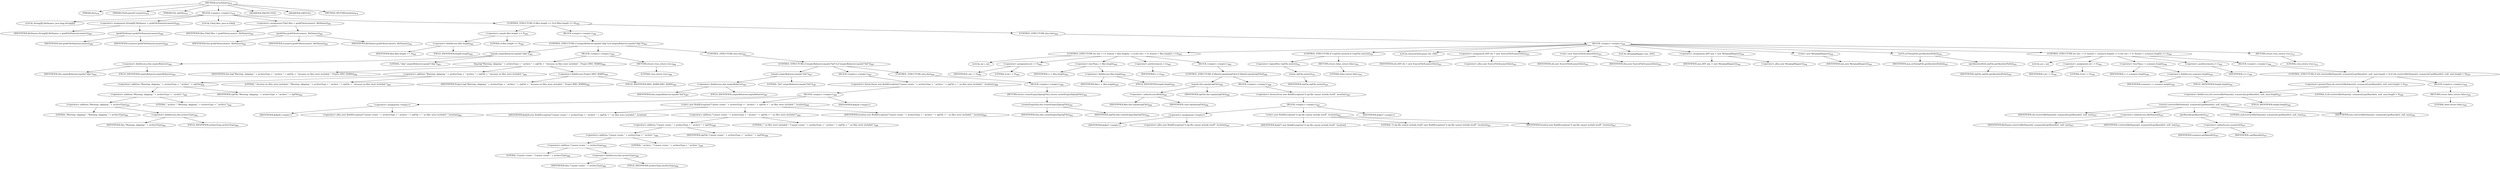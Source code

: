 digraph "isUpToDate" {  
"1110" [label = <(METHOD,isUpToDate)<SUB>478</SUB>> ]
"56" [label = <(PARAM,this)<SUB>478</SUB>> ]
"1111" [label = <(PARAM,FileScanner[] scanners)<SUB>478</SUB>> ]
"1112" [label = <(PARAM,File zipFile)<SUB>478</SUB>> ]
"1113" [label = <(BLOCK,&lt;empty&gt;,&lt;empty&gt;)<SUB>479</SUB>> ]
"1114" [label = <(LOCAL,String[][] fileNames: java.lang.String[][])> ]
"1115" [label = <(&lt;operator&gt;.assignment,String[][] fileNames = grabFileNames(scanners))<SUB>480</SUB>> ]
"1116" [label = <(IDENTIFIER,fileNames,String[][] fileNames = grabFileNames(scanners))<SUB>480</SUB>> ]
"1117" [label = <(grabFileNames,grabFileNames(scanners))<SUB>480</SUB>> ]
"55" [label = <(IDENTIFIER,this,grabFileNames(scanners))<SUB>480</SUB>> ]
"1118" [label = <(IDENTIFIER,scanners,grabFileNames(scanners))<SUB>480</SUB>> ]
"1119" [label = <(LOCAL,File[] files: java.io.File[])> ]
"1120" [label = <(&lt;operator&gt;.assignment,File[] files = grabFiles(scanners, fileNames))<SUB>481</SUB>> ]
"1121" [label = <(IDENTIFIER,files,File[] files = grabFiles(scanners, fileNames))<SUB>481</SUB>> ]
"1122" [label = <(grabFiles,grabFiles(scanners, fileNames))<SUB>481</SUB>> ]
"57" [label = <(IDENTIFIER,this,grabFiles(scanners, fileNames))<SUB>481</SUB>> ]
"1123" [label = <(IDENTIFIER,scanners,grabFiles(scanners, fileNames))<SUB>481</SUB>> ]
"1124" [label = <(IDENTIFIER,fileNames,grabFiles(scanners, fileNames))<SUB>481</SUB>> ]
"1125" [label = <(CONTROL_STRUCTURE,if (files.length == 0),if (files.length == 0))<SUB>482</SUB>> ]
"1126" [label = <(&lt;operator&gt;.equals,files.length == 0)<SUB>482</SUB>> ]
"1127" [label = <(&lt;operator&gt;.fieldAccess,files.length)<SUB>482</SUB>> ]
"1128" [label = <(IDENTIFIER,files,files.length == 0)<SUB>482</SUB>> ]
"1129" [label = <(FIELD_IDENTIFIER,length,length)<SUB>482</SUB>> ]
"1130" [label = <(LITERAL,0,files.length == 0)<SUB>482</SUB>> ]
"1131" [label = <(BLOCK,&lt;empty&gt;,&lt;empty&gt;)<SUB>482</SUB>> ]
"1132" [label = <(CONTROL_STRUCTURE,if (emptyBehavior.equals(&quot;skip&quot;)),if (emptyBehavior.equals(&quot;skip&quot;)))<SUB>483</SUB>> ]
"1133" [label = <(equals,emptyBehavior.equals(&quot;skip&quot;))<SUB>483</SUB>> ]
"1134" [label = <(&lt;operator&gt;.fieldAccess,this.emptyBehavior)<SUB>483</SUB>> ]
"1135" [label = <(IDENTIFIER,this,emptyBehavior.equals(&quot;skip&quot;))<SUB>483</SUB>> ]
"1136" [label = <(FIELD_IDENTIFIER,emptyBehavior,emptyBehavior)<SUB>483</SUB>> ]
"1137" [label = <(LITERAL,&quot;skip&quot;,emptyBehavior.equals(&quot;skip&quot;))<SUB>483</SUB>> ]
"1138" [label = <(BLOCK,&lt;empty&gt;,&lt;empty&gt;)<SUB>483</SUB>> ]
"1139" [label = <(log,log(&quot;Warning: skipping &quot; + archiveType + &quot; archive &quot; + zipFile + &quot; because no files were included.&quot;, Project.MSG_WARN))<SUB>484</SUB>> ]
"58" [label = <(IDENTIFIER,this,log(&quot;Warning: skipping &quot; + archiveType + &quot; archive &quot; + zipFile + &quot; because no files were included.&quot;, Project.MSG_WARN))<SUB>484</SUB>> ]
"1140" [label = <(&lt;operator&gt;.addition,&quot;Warning: skipping &quot; + archiveType + &quot; archive &quot; + zipFile + &quot; because no files were included.&quot;)<SUB>484</SUB>> ]
"1141" [label = <(&lt;operator&gt;.addition,&quot;Warning: skipping &quot; + archiveType + &quot; archive &quot; + zipFile)<SUB>484</SUB>> ]
"1142" [label = <(&lt;operator&gt;.addition,&quot;Warning: skipping &quot; + archiveType + &quot; archive &quot;)<SUB>484</SUB>> ]
"1143" [label = <(&lt;operator&gt;.addition,&quot;Warning: skipping &quot; + archiveType)<SUB>484</SUB>> ]
"1144" [label = <(LITERAL,&quot;Warning: skipping &quot;,&quot;Warning: skipping &quot; + archiveType)<SUB>484</SUB>> ]
"1145" [label = <(&lt;operator&gt;.fieldAccess,this.archiveType)<SUB>484</SUB>> ]
"1146" [label = <(IDENTIFIER,this,&quot;Warning: skipping &quot; + archiveType)<SUB>484</SUB>> ]
"1147" [label = <(FIELD_IDENTIFIER,archiveType,archiveType)<SUB>484</SUB>> ]
"1148" [label = <(LITERAL,&quot; archive &quot;,&quot;Warning: skipping &quot; + archiveType + &quot; archive &quot;)<SUB>484</SUB>> ]
"1149" [label = <(IDENTIFIER,zipFile,&quot;Warning: skipping &quot; + archiveType + &quot; archive &quot; + zipFile)<SUB>484</SUB>> ]
"1150" [label = <(LITERAL,&quot; because no files were included.&quot;,&quot;Warning: skipping &quot; + archiveType + &quot; archive &quot; + zipFile + &quot; because no files were included.&quot;)<SUB>485</SUB>> ]
"1151" [label = <(&lt;operator&gt;.fieldAccess,Project.MSG_WARN)<SUB>485</SUB>> ]
"1152" [label = <(IDENTIFIER,Project,log(&quot;Warning: skipping &quot; + archiveType + &quot; archive &quot; + zipFile + &quot; because no files were included.&quot;, Project.MSG_WARN))<SUB>485</SUB>> ]
"1153" [label = <(FIELD_IDENTIFIER,MSG_WARN,MSG_WARN)<SUB>485</SUB>> ]
"1154" [label = <(RETURN,return true;,return true;)<SUB>486</SUB>> ]
"1155" [label = <(LITERAL,true,return true;)<SUB>486</SUB>> ]
"1156" [label = <(CONTROL_STRUCTURE,else,else)<SUB>487</SUB>> ]
"1157" [label = <(CONTROL_STRUCTURE,if (emptyBehavior.equals(&quot;fail&quot;)),if (emptyBehavior.equals(&quot;fail&quot;)))<SUB>487</SUB>> ]
"1158" [label = <(equals,emptyBehavior.equals(&quot;fail&quot;))<SUB>487</SUB>> ]
"1159" [label = <(&lt;operator&gt;.fieldAccess,this.emptyBehavior)<SUB>487</SUB>> ]
"1160" [label = <(IDENTIFIER,this,emptyBehavior.equals(&quot;fail&quot;))<SUB>487</SUB>> ]
"1161" [label = <(FIELD_IDENTIFIER,emptyBehavior,emptyBehavior)<SUB>487</SUB>> ]
"1162" [label = <(LITERAL,&quot;fail&quot;,emptyBehavior.equals(&quot;fail&quot;))<SUB>487</SUB>> ]
"1163" [label = <(BLOCK,&lt;empty&gt;,&lt;empty&gt;)<SUB>487</SUB>> ]
"1164" [label = <(&lt;operator&gt;.throw,throw new BuildException(&quot;Cannot create &quot; + archiveType + &quot; archive &quot; + zipFile + &quot;: no files were included.&quot;, location);)<SUB>488</SUB>> ]
"1165" [label = <(BLOCK,&lt;empty&gt;,&lt;empty&gt;)<SUB>488</SUB>> ]
"1166" [label = <(&lt;operator&gt;.assignment,&lt;empty&gt;)> ]
"1167" [label = <(IDENTIFIER,$obj26,&lt;empty&gt;)> ]
"1168" [label = <(&lt;operator&gt;.alloc,new BuildException(&quot;Cannot create &quot; + archiveType + &quot; archive &quot; + zipFile + &quot;: no files were included.&quot;, location))<SUB>488</SUB>> ]
"1169" [label = <(&lt;init&gt;,new BuildException(&quot;Cannot create &quot; + archiveType + &quot; archive &quot; + zipFile + &quot;: no files were included.&quot;, location))<SUB>488</SUB>> ]
"1170" [label = <(IDENTIFIER,$obj26,new BuildException(&quot;Cannot create &quot; + archiveType + &quot; archive &quot; + zipFile + &quot;: no files were included.&quot;, location))> ]
"1171" [label = <(&lt;operator&gt;.addition,&quot;Cannot create &quot; + archiveType + &quot; archive &quot; + zipFile + &quot;: no files were included.&quot;)<SUB>488</SUB>> ]
"1172" [label = <(&lt;operator&gt;.addition,&quot;Cannot create &quot; + archiveType + &quot; archive &quot; + zipFile)<SUB>488</SUB>> ]
"1173" [label = <(&lt;operator&gt;.addition,&quot;Cannot create &quot; + archiveType + &quot; archive &quot;)<SUB>488</SUB>> ]
"1174" [label = <(&lt;operator&gt;.addition,&quot;Cannot create &quot; + archiveType)<SUB>488</SUB>> ]
"1175" [label = <(LITERAL,&quot;Cannot create &quot;,&quot;Cannot create &quot; + archiveType)<SUB>488</SUB>> ]
"1176" [label = <(&lt;operator&gt;.fieldAccess,this.archiveType)<SUB>488</SUB>> ]
"1177" [label = <(IDENTIFIER,this,&quot;Cannot create &quot; + archiveType)<SUB>488</SUB>> ]
"1178" [label = <(FIELD_IDENTIFIER,archiveType,archiveType)<SUB>488</SUB>> ]
"1179" [label = <(LITERAL,&quot; archive &quot;,&quot;Cannot create &quot; + archiveType + &quot; archive &quot;)<SUB>488</SUB>> ]
"1180" [label = <(IDENTIFIER,zipFile,&quot;Cannot create &quot; + archiveType + &quot; archive &quot; + zipFile)<SUB>488</SUB>> ]
"1181" [label = <(LITERAL,&quot;: no files were included.&quot;,&quot;Cannot create &quot; + archiveType + &quot; archive &quot; + zipFile + &quot;: no files were included.&quot;)<SUB>489</SUB>> ]
"1182" [label = <(IDENTIFIER,location,new BuildException(&quot;Cannot create &quot; + archiveType + &quot; archive &quot; + zipFile + &quot;: no files were included.&quot;, location))<SUB>489</SUB>> ]
"1183" [label = <(IDENTIFIER,$obj26,&lt;empty&gt;)> ]
"1184" [label = <(CONTROL_STRUCTURE,else,else)<SUB>490</SUB>> ]
"1185" [label = <(BLOCK,&lt;empty&gt;,&lt;empty&gt;)<SUB>490</SUB>> ]
"1186" [label = <(RETURN,return createEmptyZip(zipFile);,return createEmptyZip(zipFile);)<SUB>492</SUB>> ]
"1187" [label = <(createEmptyZip,this.createEmptyZip(zipFile))<SUB>492</SUB>> ]
"59" [label = <(IDENTIFIER,this,this.createEmptyZip(zipFile))<SUB>492</SUB>> ]
"1188" [label = <(IDENTIFIER,zipFile,this.createEmptyZip(zipFile))<SUB>492</SUB>> ]
"1189" [label = <(CONTROL_STRUCTURE,else,else)<SUB>494</SUB>> ]
"1190" [label = <(BLOCK,&lt;empty&gt;,&lt;empty&gt;)<SUB>494</SUB>> ]
"1191" [label = <(CONTROL_STRUCTURE,for (int i = 0; Some(i &lt; files.length); ++i),for (int i = 0; Some(i &lt; files.length); ++i))<SUB>495</SUB>> ]
"1192" [label = <(LOCAL,int i: int)> ]
"1193" [label = <(&lt;operator&gt;.assignment,int i = 0)<SUB>495</SUB>> ]
"1194" [label = <(IDENTIFIER,i,int i = 0)<SUB>495</SUB>> ]
"1195" [label = <(LITERAL,0,int i = 0)<SUB>495</SUB>> ]
"1196" [label = <(&lt;operator&gt;.lessThan,i &lt; files.length)<SUB>495</SUB>> ]
"1197" [label = <(IDENTIFIER,i,i &lt; files.length)<SUB>495</SUB>> ]
"1198" [label = <(&lt;operator&gt;.fieldAccess,files.length)<SUB>495</SUB>> ]
"1199" [label = <(IDENTIFIER,files,i &lt; files.length)<SUB>495</SUB>> ]
"1200" [label = <(FIELD_IDENTIFIER,length,length)<SUB>495</SUB>> ]
"1201" [label = <(&lt;operator&gt;.preIncrement,++i)<SUB>495</SUB>> ]
"1202" [label = <(IDENTIFIER,i,++i)<SUB>495</SUB>> ]
"1203" [label = <(BLOCK,&lt;empty&gt;,&lt;empty&gt;)<SUB>495</SUB>> ]
"1204" [label = <(CONTROL_STRUCTURE,if (files[i].equals(zipFile)),if (files[i].equals(zipFile)))<SUB>496</SUB>> ]
"1205" [label = <(equals,this.equals(zipFile))<SUB>496</SUB>> ]
"1206" [label = <(&lt;operator&gt;.indexAccess,files[i])<SUB>496</SUB>> ]
"1207" [label = <(IDENTIFIER,files,this.equals(zipFile))<SUB>496</SUB>> ]
"1208" [label = <(IDENTIFIER,i,this.equals(zipFile))<SUB>496</SUB>> ]
"1209" [label = <(IDENTIFIER,zipFile,this.equals(zipFile))<SUB>496</SUB>> ]
"1210" [label = <(BLOCK,&lt;empty&gt;,&lt;empty&gt;)<SUB>496</SUB>> ]
"1211" [label = <(&lt;operator&gt;.throw,throw new BuildException(&quot;A zip file cannot include itself&quot;, location);)<SUB>497</SUB>> ]
"1212" [label = <(BLOCK,&lt;empty&gt;,&lt;empty&gt;)<SUB>497</SUB>> ]
"1213" [label = <(&lt;operator&gt;.assignment,&lt;empty&gt;)> ]
"1214" [label = <(IDENTIFIER,$obj27,&lt;empty&gt;)> ]
"1215" [label = <(&lt;operator&gt;.alloc,new BuildException(&quot;A zip file cannot include itself&quot;, location))<SUB>497</SUB>> ]
"1216" [label = <(&lt;init&gt;,new BuildException(&quot;A zip file cannot include itself&quot;, location))<SUB>497</SUB>> ]
"1217" [label = <(IDENTIFIER,$obj27,new BuildException(&quot;A zip file cannot include itself&quot;, location))> ]
"1218" [label = <(LITERAL,&quot;A zip file cannot include itself&quot;,new BuildException(&quot;A zip file cannot include itself&quot;, location))<SUB>497</SUB>> ]
"1219" [label = <(IDENTIFIER,location,new BuildException(&quot;A zip file cannot include itself&quot;, location))<SUB>497</SUB>> ]
"1220" [label = <(IDENTIFIER,$obj27,&lt;empty&gt;)> ]
"1221" [label = <(CONTROL_STRUCTURE,if (!zipFile.exists()),if (!zipFile.exists()))<SUB>501</SUB>> ]
"1222" [label = <(&lt;operator&gt;.logicalNot,!zipFile.exists())<SUB>501</SUB>> ]
"1223" [label = <(exists,zipFile.exists())<SUB>501</SUB>> ]
"1224" [label = <(IDENTIFIER,zipFile,zipFile.exists())<SUB>501</SUB>> ]
"1225" [label = <(RETURN,return false;,return false;)<SUB>501</SUB>> ]
"1226" [label = <(LITERAL,false,return false;)<SUB>501</SUB>> ]
"62" [label = <(LOCAL,SourceFileScanner sfs: ANY)> ]
"1227" [label = <(&lt;operator&gt;.assignment,ANY sfs = new SourceFileScanner(this))<SUB>503</SUB>> ]
"1228" [label = <(IDENTIFIER,sfs,ANY sfs = new SourceFileScanner(this))<SUB>503</SUB>> ]
"1229" [label = <(&lt;operator&gt;.alloc,new SourceFileScanner(this))<SUB>503</SUB>> ]
"1230" [label = <(&lt;init&gt;,new SourceFileScanner(this))<SUB>503</SUB>> ]
"61" [label = <(IDENTIFIER,sfs,new SourceFileScanner(this))<SUB>503</SUB>> ]
"60" [label = <(IDENTIFIER,this,new SourceFileScanner(this))<SUB>503</SUB>> ]
"64" [label = <(LOCAL,MergingMapper mm: ANY)> ]
"1231" [label = <(&lt;operator&gt;.assignment,ANY mm = new MergingMapper())<SUB>504</SUB>> ]
"1232" [label = <(IDENTIFIER,mm,ANY mm = new MergingMapper())<SUB>504</SUB>> ]
"1233" [label = <(&lt;operator&gt;.alloc,new MergingMapper())<SUB>504</SUB>> ]
"1234" [label = <(&lt;init&gt;,new MergingMapper())<SUB>504</SUB>> ]
"63" [label = <(IDENTIFIER,mm,new MergingMapper())<SUB>504</SUB>> ]
"1235" [label = <(setTo,setTo(zipFile.getAbsolutePath()))<SUB>505</SUB>> ]
"1236" [label = <(IDENTIFIER,mm,setTo(zipFile.getAbsolutePath()))<SUB>505</SUB>> ]
"1237" [label = <(getAbsolutePath,zipFile.getAbsolutePath())<SUB>505</SUB>> ]
"1238" [label = <(IDENTIFIER,zipFile,zipFile.getAbsolutePath())<SUB>505</SUB>> ]
"1239" [label = <(CONTROL_STRUCTURE,for (int i = 0; Some(i &lt; scanners.length); i++),for (int i = 0; Some(i &lt; scanners.length); i++))<SUB>506</SUB>> ]
"1240" [label = <(LOCAL,int i: int)> ]
"1241" [label = <(&lt;operator&gt;.assignment,int i = 0)<SUB>506</SUB>> ]
"1242" [label = <(IDENTIFIER,i,int i = 0)<SUB>506</SUB>> ]
"1243" [label = <(LITERAL,0,int i = 0)<SUB>506</SUB>> ]
"1244" [label = <(&lt;operator&gt;.lessThan,i &lt; scanners.length)<SUB>506</SUB>> ]
"1245" [label = <(IDENTIFIER,i,i &lt; scanners.length)<SUB>506</SUB>> ]
"1246" [label = <(&lt;operator&gt;.fieldAccess,scanners.length)<SUB>506</SUB>> ]
"1247" [label = <(IDENTIFIER,scanners,i &lt; scanners.length)<SUB>506</SUB>> ]
"1248" [label = <(FIELD_IDENTIFIER,length,length)<SUB>506</SUB>> ]
"1249" [label = <(&lt;operator&gt;.postIncrement,i++)<SUB>506</SUB>> ]
"1250" [label = <(IDENTIFIER,i,i++)<SUB>506</SUB>> ]
"1251" [label = <(BLOCK,&lt;empty&gt;,&lt;empty&gt;)<SUB>506</SUB>> ]
"1252" [label = <(CONTROL_STRUCTURE,if (sfs.restrict(fileNames[i], scanners[i].getBasedir(), null, mm).length &gt; 0),if (sfs.restrict(fileNames[i], scanners[i].getBasedir(), null, mm).length &gt; 0))<SUB>507</SUB>> ]
"1253" [label = <(&lt;operator&gt;.greaterThan,sfs.restrict(fileNames[i], scanners[i].getBasedir(), null, mm).length &gt; 0)<SUB>507</SUB>> ]
"1254" [label = <(&lt;operator&gt;.fieldAccess,sfs.restrict(fileNames[i], scanners[i].getBasedir(), null, mm).length)<SUB>507</SUB>> ]
"1255" [label = <(restrict,restrict(fileNames[i], scanners[i].getBasedir(), null, mm))<SUB>507</SUB>> ]
"1256" [label = <(IDENTIFIER,sfs,restrict(fileNames[i], scanners[i].getBasedir(), null, mm))<SUB>507</SUB>> ]
"1257" [label = <(&lt;operator&gt;.indexAccess,fileNames[i])<SUB>507</SUB>> ]
"1258" [label = <(IDENTIFIER,fileNames,restrict(fileNames[i], scanners[i].getBasedir(), null, mm))<SUB>507</SUB>> ]
"1259" [label = <(IDENTIFIER,i,restrict(fileNames[i], scanners[i].getBasedir(), null, mm))<SUB>507</SUB>> ]
"1260" [label = <(getBasedir,getBasedir())<SUB>507</SUB>> ]
"1261" [label = <(&lt;operator&gt;.indexAccess,scanners[i])<SUB>507</SUB>> ]
"1262" [label = <(IDENTIFIER,scanners,getBasedir())<SUB>507</SUB>> ]
"1263" [label = <(IDENTIFIER,i,getBasedir())<SUB>507</SUB>> ]
"1264" [label = <(LITERAL,null,restrict(fileNames[i], scanners[i].getBasedir(), null, mm))<SUB>507</SUB>> ]
"1265" [label = <(IDENTIFIER,mm,restrict(fileNames[i], scanners[i].getBasedir(), null, mm))<SUB>508</SUB>> ]
"1266" [label = <(FIELD_IDENTIFIER,length,length)<SUB>508</SUB>> ]
"1267" [label = <(LITERAL,0,sfs.restrict(fileNames[i], scanners[i].getBasedir(), null, mm).length &gt; 0)<SUB>508</SUB>> ]
"1268" [label = <(BLOCK,&lt;empty&gt;,&lt;empty&gt;)<SUB>508</SUB>> ]
"1269" [label = <(RETURN,return false;,return false;)<SUB>509</SUB>> ]
"1270" [label = <(LITERAL,false,return false;)<SUB>509</SUB>> ]
"1271" [label = <(RETURN,return true;,return true;)<SUB>512</SUB>> ]
"1272" [label = <(LITERAL,true,return true;)<SUB>512</SUB>> ]
"1273" [label = <(MODIFIER,PROTECTED)> ]
"1274" [label = <(MODIFIER,VIRTUAL)> ]
"1275" [label = <(METHOD_RETURN,boolean)<SUB>478</SUB>> ]
  "1110" -> "56" 
  "1110" -> "1111" 
  "1110" -> "1112" 
  "1110" -> "1113" 
  "1110" -> "1273" 
  "1110" -> "1274" 
  "1110" -> "1275" 
  "1113" -> "1114" 
  "1113" -> "1115" 
  "1113" -> "1119" 
  "1113" -> "1120" 
  "1113" -> "1125" 
  "1115" -> "1116" 
  "1115" -> "1117" 
  "1117" -> "55" 
  "1117" -> "1118" 
  "1120" -> "1121" 
  "1120" -> "1122" 
  "1122" -> "57" 
  "1122" -> "1123" 
  "1122" -> "1124" 
  "1125" -> "1126" 
  "1125" -> "1131" 
  "1125" -> "1189" 
  "1126" -> "1127" 
  "1126" -> "1130" 
  "1127" -> "1128" 
  "1127" -> "1129" 
  "1131" -> "1132" 
  "1132" -> "1133" 
  "1132" -> "1138" 
  "1132" -> "1156" 
  "1133" -> "1134" 
  "1133" -> "1137" 
  "1134" -> "1135" 
  "1134" -> "1136" 
  "1138" -> "1139" 
  "1138" -> "1154" 
  "1139" -> "58" 
  "1139" -> "1140" 
  "1139" -> "1151" 
  "1140" -> "1141" 
  "1140" -> "1150" 
  "1141" -> "1142" 
  "1141" -> "1149" 
  "1142" -> "1143" 
  "1142" -> "1148" 
  "1143" -> "1144" 
  "1143" -> "1145" 
  "1145" -> "1146" 
  "1145" -> "1147" 
  "1151" -> "1152" 
  "1151" -> "1153" 
  "1154" -> "1155" 
  "1156" -> "1157" 
  "1157" -> "1158" 
  "1157" -> "1163" 
  "1157" -> "1184" 
  "1158" -> "1159" 
  "1158" -> "1162" 
  "1159" -> "1160" 
  "1159" -> "1161" 
  "1163" -> "1164" 
  "1164" -> "1165" 
  "1165" -> "1166" 
  "1165" -> "1169" 
  "1165" -> "1183" 
  "1166" -> "1167" 
  "1166" -> "1168" 
  "1169" -> "1170" 
  "1169" -> "1171" 
  "1169" -> "1182" 
  "1171" -> "1172" 
  "1171" -> "1181" 
  "1172" -> "1173" 
  "1172" -> "1180" 
  "1173" -> "1174" 
  "1173" -> "1179" 
  "1174" -> "1175" 
  "1174" -> "1176" 
  "1176" -> "1177" 
  "1176" -> "1178" 
  "1184" -> "1185" 
  "1185" -> "1186" 
  "1186" -> "1187" 
  "1187" -> "59" 
  "1187" -> "1188" 
  "1189" -> "1190" 
  "1190" -> "1191" 
  "1190" -> "1221" 
  "1190" -> "62" 
  "1190" -> "1227" 
  "1190" -> "1230" 
  "1190" -> "64" 
  "1190" -> "1231" 
  "1190" -> "1234" 
  "1190" -> "1235" 
  "1190" -> "1239" 
  "1190" -> "1271" 
  "1191" -> "1192" 
  "1191" -> "1193" 
  "1191" -> "1196" 
  "1191" -> "1201" 
  "1191" -> "1203" 
  "1193" -> "1194" 
  "1193" -> "1195" 
  "1196" -> "1197" 
  "1196" -> "1198" 
  "1198" -> "1199" 
  "1198" -> "1200" 
  "1201" -> "1202" 
  "1203" -> "1204" 
  "1204" -> "1205" 
  "1204" -> "1210" 
  "1205" -> "1206" 
  "1205" -> "1209" 
  "1206" -> "1207" 
  "1206" -> "1208" 
  "1210" -> "1211" 
  "1211" -> "1212" 
  "1212" -> "1213" 
  "1212" -> "1216" 
  "1212" -> "1220" 
  "1213" -> "1214" 
  "1213" -> "1215" 
  "1216" -> "1217" 
  "1216" -> "1218" 
  "1216" -> "1219" 
  "1221" -> "1222" 
  "1221" -> "1225" 
  "1222" -> "1223" 
  "1223" -> "1224" 
  "1225" -> "1226" 
  "1227" -> "1228" 
  "1227" -> "1229" 
  "1230" -> "61" 
  "1230" -> "60" 
  "1231" -> "1232" 
  "1231" -> "1233" 
  "1234" -> "63" 
  "1235" -> "1236" 
  "1235" -> "1237" 
  "1237" -> "1238" 
  "1239" -> "1240" 
  "1239" -> "1241" 
  "1239" -> "1244" 
  "1239" -> "1249" 
  "1239" -> "1251" 
  "1241" -> "1242" 
  "1241" -> "1243" 
  "1244" -> "1245" 
  "1244" -> "1246" 
  "1246" -> "1247" 
  "1246" -> "1248" 
  "1249" -> "1250" 
  "1251" -> "1252" 
  "1252" -> "1253" 
  "1252" -> "1268" 
  "1253" -> "1254" 
  "1253" -> "1267" 
  "1254" -> "1255" 
  "1254" -> "1266" 
  "1255" -> "1256" 
  "1255" -> "1257" 
  "1255" -> "1260" 
  "1255" -> "1264" 
  "1255" -> "1265" 
  "1257" -> "1258" 
  "1257" -> "1259" 
  "1260" -> "1261" 
  "1261" -> "1262" 
  "1261" -> "1263" 
  "1268" -> "1269" 
  "1269" -> "1270" 
  "1271" -> "1272" 
}
